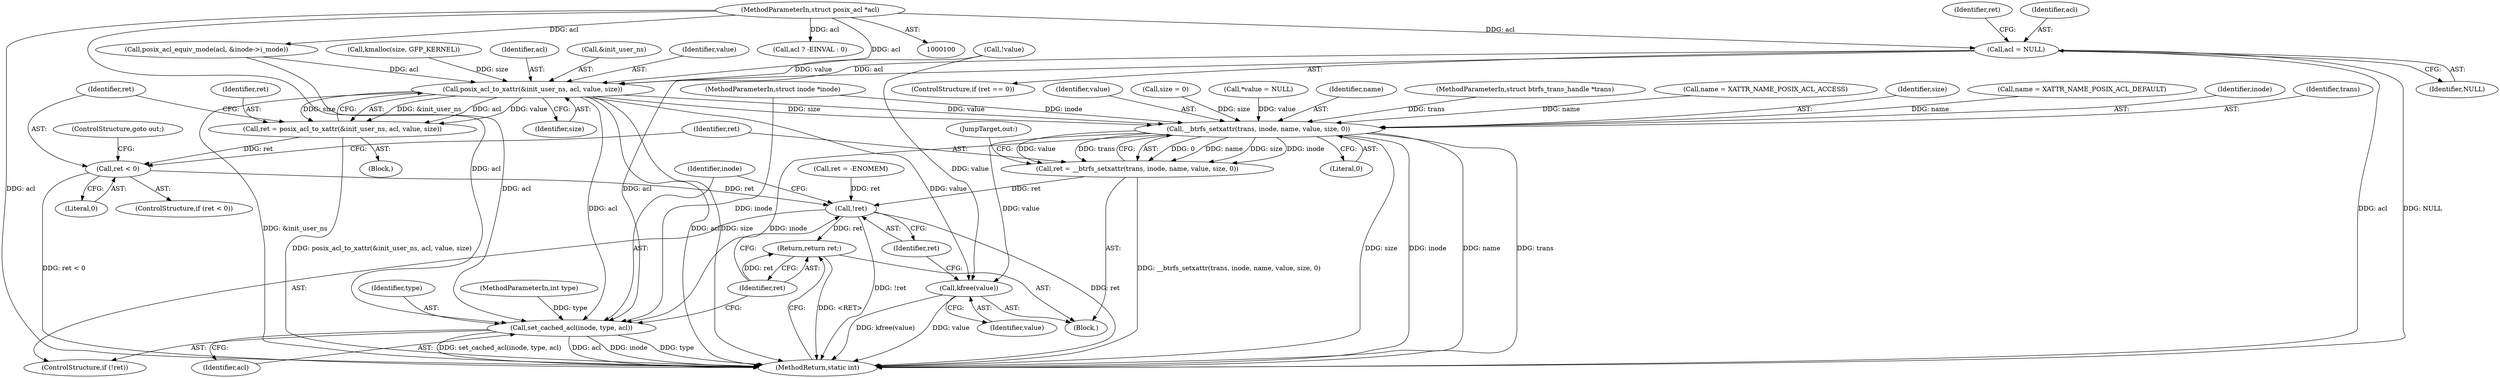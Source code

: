 digraph "0_linux_073931017b49d9458aa351605b43a7e34598caef_0@pointer" {
"1000144" [label="(Call,acl = NULL)"];
"1000103" [label="(MethodParameterIn,struct posix_acl *acl)"];
"1000197" [label="(Call,posix_acl_to_xattr(&init_user_ns, acl, value, size))"];
"1000195" [label="(Call,ret = posix_acl_to_xattr(&init_user_ns, acl, value, size))"];
"1000204" [label="(Call,ret < 0)"];
"1000221" [label="(Call,!ret)"];
"1000227" [label="(Return,return ret;)"];
"1000210" [label="(Call,__btrfs_setxattr(trans, inode, name, value, size, 0))"];
"1000208" [label="(Call,ret = __btrfs_setxattr(trans, inode, name, value, size, 0))"];
"1000218" [label="(Call,kfree(value))"];
"1000223" [label="(Call,set_cached_acl(inode, type, acl))"];
"1000145" [label="(Identifier,acl)"];
"1000187" [label="(Call,!value)"];
"1000206" [label="(Literal,0)"];
"1000222" [label="(Identifier,ret)"];
"1000210" [label="(Call,__btrfs_setxattr(trans, inode, name, value, size, 0))"];
"1000212" [label="(Identifier,inode)"];
"1000219" [label="(Identifier,value)"];
"1000146" [label="(Identifier,NULL)"];
"1000203" [label="(ControlStructure,if (ret < 0))"];
"1000221" [label="(Call,!ret)"];
"1000211" [label="(Identifier,trans)"];
"1000208" [label="(Call,ret = __btrfs_setxattr(trans, inode, name, value, size, 0))"];
"1000220" [label="(ControlStructure,if (!ret))"];
"1000190" [label="(Call,ret = -ENOMEM)"];
"1000140" [label="(ControlStructure,if (ret == 0))"];
"1000148" [label="(Identifier,ret)"];
"1000218" [label="(Call,kfree(value))"];
"1000144" [label="(Call,acl = NULL)"];
"1000214" [label="(Identifier,value)"];
"1000202" [label="(Identifier,size)"];
"1000105" [label="(Block,)"];
"1000228" [label="(Identifier,ret)"];
"1000108" [label="(Call,size = 0)"];
"1000113" [label="(Call,*value = NULL)"];
"1000217" [label="(JumpTarget,out:)"];
"1000229" [label="(MethodReturn,static int)"];
"1000213" [label="(Identifier,name)"];
"1000227" [label="(Return,return ret;)"];
"1000201" [label="(Identifier,value)"];
"1000207" [label="(ControlStructure,goto out;)"];
"1000196" [label="(Identifier,ret)"];
"1000183" [label="(Call,kmalloc(size, GFP_KERNEL))"];
"1000216" [label="(Literal,0)"];
"1000101" [label="(MethodParameterIn,struct btrfs_trans_handle *trans)"];
"1000128" [label="(Call,posix_acl_equiv_mode(acl, &inode->i_mode))"];
"1000200" [label="(Identifier,acl)"];
"1000205" [label="(Identifier,ret)"];
"1000209" [label="(Identifier,ret)"];
"1000195" [label="(Call,ret = posix_acl_to_xattr(&init_user_ns, acl, value, size))"];
"1000103" [label="(MethodParameterIn,struct posix_acl *acl)"];
"1000204" [label="(Call,ret < 0)"];
"1000224" [label="(Identifier,inode)"];
"1000159" [label="(Call,acl ? -EINVAL : 0)"];
"1000120" [label="(Call,name = XATTR_NAME_POSIX_ACL_ACCESS)"];
"1000174" [label="(Block,)"];
"1000223" [label="(Call,set_cached_acl(inode, type, acl))"];
"1000215" [label="(Identifier,size)"];
"1000225" [label="(Identifier,type)"];
"1000164" [label="(Call,name = XATTR_NAME_POSIX_ACL_DEFAULT)"];
"1000104" [label="(MethodParameterIn,int type)"];
"1000102" [label="(MethodParameterIn,struct inode *inode)"];
"1000198" [label="(Call,&init_user_ns)"];
"1000226" [label="(Identifier,acl)"];
"1000197" [label="(Call,posix_acl_to_xattr(&init_user_ns, acl, value, size))"];
"1000144" -> "1000140"  [label="AST: "];
"1000144" -> "1000146"  [label="CFG: "];
"1000145" -> "1000144"  [label="AST: "];
"1000146" -> "1000144"  [label="AST: "];
"1000148" -> "1000144"  [label="CFG: "];
"1000144" -> "1000229"  [label="DDG: acl"];
"1000144" -> "1000229"  [label="DDG: NULL"];
"1000103" -> "1000144"  [label="DDG: acl"];
"1000144" -> "1000197"  [label="DDG: acl"];
"1000144" -> "1000223"  [label="DDG: acl"];
"1000103" -> "1000100"  [label="AST: "];
"1000103" -> "1000229"  [label="DDG: acl"];
"1000103" -> "1000128"  [label="DDG: acl"];
"1000103" -> "1000159"  [label="DDG: acl"];
"1000103" -> "1000197"  [label="DDG: acl"];
"1000103" -> "1000223"  [label="DDG: acl"];
"1000197" -> "1000195"  [label="AST: "];
"1000197" -> "1000202"  [label="CFG: "];
"1000198" -> "1000197"  [label="AST: "];
"1000200" -> "1000197"  [label="AST: "];
"1000201" -> "1000197"  [label="AST: "];
"1000202" -> "1000197"  [label="AST: "];
"1000195" -> "1000197"  [label="CFG: "];
"1000197" -> "1000229"  [label="DDG: acl"];
"1000197" -> "1000229"  [label="DDG: size"];
"1000197" -> "1000229"  [label="DDG: &init_user_ns"];
"1000197" -> "1000195"  [label="DDG: &init_user_ns"];
"1000197" -> "1000195"  [label="DDG: acl"];
"1000197" -> "1000195"  [label="DDG: value"];
"1000197" -> "1000195"  [label="DDG: size"];
"1000128" -> "1000197"  [label="DDG: acl"];
"1000187" -> "1000197"  [label="DDG: value"];
"1000183" -> "1000197"  [label="DDG: size"];
"1000197" -> "1000210"  [label="DDG: value"];
"1000197" -> "1000210"  [label="DDG: size"];
"1000197" -> "1000218"  [label="DDG: value"];
"1000197" -> "1000223"  [label="DDG: acl"];
"1000195" -> "1000174"  [label="AST: "];
"1000196" -> "1000195"  [label="AST: "];
"1000205" -> "1000195"  [label="CFG: "];
"1000195" -> "1000229"  [label="DDG: posix_acl_to_xattr(&init_user_ns, acl, value, size)"];
"1000195" -> "1000204"  [label="DDG: ret"];
"1000204" -> "1000203"  [label="AST: "];
"1000204" -> "1000206"  [label="CFG: "];
"1000205" -> "1000204"  [label="AST: "];
"1000206" -> "1000204"  [label="AST: "];
"1000207" -> "1000204"  [label="CFG: "];
"1000209" -> "1000204"  [label="CFG: "];
"1000204" -> "1000229"  [label="DDG: ret < 0"];
"1000204" -> "1000221"  [label="DDG: ret"];
"1000221" -> "1000220"  [label="AST: "];
"1000221" -> "1000222"  [label="CFG: "];
"1000222" -> "1000221"  [label="AST: "];
"1000224" -> "1000221"  [label="CFG: "];
"1000228" -> "1000221"  [label="CFG: "];
"1000221" -> "1000229"  [label="DDG: !ret"];
"1000221" -> "1000229"  [label="DDG: ret"];
"1000208" -> "1000221"  [label="DDG: ret"];
"1000190" -> "1000221"  [label="DDG: ret"];
"1000221" -> "1000227"  [label="DDG: ret"];
"1000227" -> "1000105"  [label="AST: "];
"1000227" -> "1000228"  [label="CFG: "];
"1000228" -> "1000227"  [label="AST: "];
"1000229" -> "1000227"  [label="CFG: "];
"1000227" -> "1000229"  [label="DDG: <RET>"];
"1000228" -> "1000227"  [label="DDG: ret"];
"1000210" -> "1000208"  [label="AST: "];
"1000210" -> "1000216"  [label="CFG: "];
"1000211" -> "1000210"  [label="AST: "];
"1000212" -> "1000210"  [label="AST: "];
"1000213" -> "1000210"  [label="AST: "];
"1000214" -> "1000210"  [label="AST: "];
"1000215" -> "1000210"  [label="AST: "];
"1000216" -> "1000210"  [label="AST: "];
"1000208" -> "1000210"  [label="CFG: "];
"1000210" -> "1000229"  [label="DDG: inode"];
"1000210" -> "1000229"  [label="DDG: name"];
"1000210" -> "1000229"  [label="DDG: trans"];
"1000210" -> "1000229"  [label="DDG: size"];
"1000210" -> "1000208"  [label="DDG: 0"];
"1000210" -> "1000208"  [label="DDG: name"];
"1000210" -> "1000208"  [label="DDG: size"];
"1000210" -> "1000208"  [label="DDG: inode"];
"1000210" -> "1000208"  [label="DDG: value"];
"1000210" -> "1000208"  [label="DDG: trans"];
"1000101" -> "1000210"  [label="DDG: trans"];
"1000102" -> "1000210"  [label="DDG: inode"];
"1000120" -> "1000210"  [label="DDG: name"];
"1000164" -> "1000210"  [label="DDG: name"];
"1000113" -> "1000210"  [label="DDG: value"];
"1000108" -> "1000210"  [label="DDG: size"];
"1000210" -> "1000218"  [label="DDG: value"];
"1000210" -> "1000223"  [label="DDG: inode"];
"1000208" -> "1000105"  [label="AST: "];
"1000209" -> "1000208"  [label="AST: "];
"1000217" -> "1000208"  [label="CFG: "];
"1000208" -> "1000229"  [label="DDG: __btrfs_setxattr(trans, inode, name, value, size, 0)"];
"1000218" -> "1000105"  [label="AST: "];
"1000218" -> "1000219"  [label="CFG: "];
"1000219" -> "1000218"  [label="AST: "];
"1000222" -> "1000218"  [label="CFG: "];
"1000218" -> "1000229"  [label="DDG: value"];
"1000218" -> "1000229"  [label="DDG: kfree(value)"];
"1000187" -> "1000218"  [label="DDG: value"];
"1000223" -> "1000220"  [label="AST: "];
"1000223" -> "1000226"  [label="CFG: "];
"1000224" -> "1000223"  [label="AST: "];
"1000225" -> "1000223"  [label="AST: "];
"1000226" -> "1000223"  [label="AST: "];
"1000228" -> "1000223"  [label="CFG: "];
"1000223" -> "1000229"  [label="DDG: type"];
"1000223" -> "1000229"  [label="DDG: set_cached_acl(inode, type, acl)"];
"1000223" -> "1000229"  [label="DDG: acl"];
"1000223" -> "1000229"  [label="DDG: inode"];
"1000102" -> "1000223"  [label="DDG: inode"];
"1000104" -> "1000223"  [label="DDG: type"];
"1000128" -> "1000223"  [label="DDG: acl"];
}
